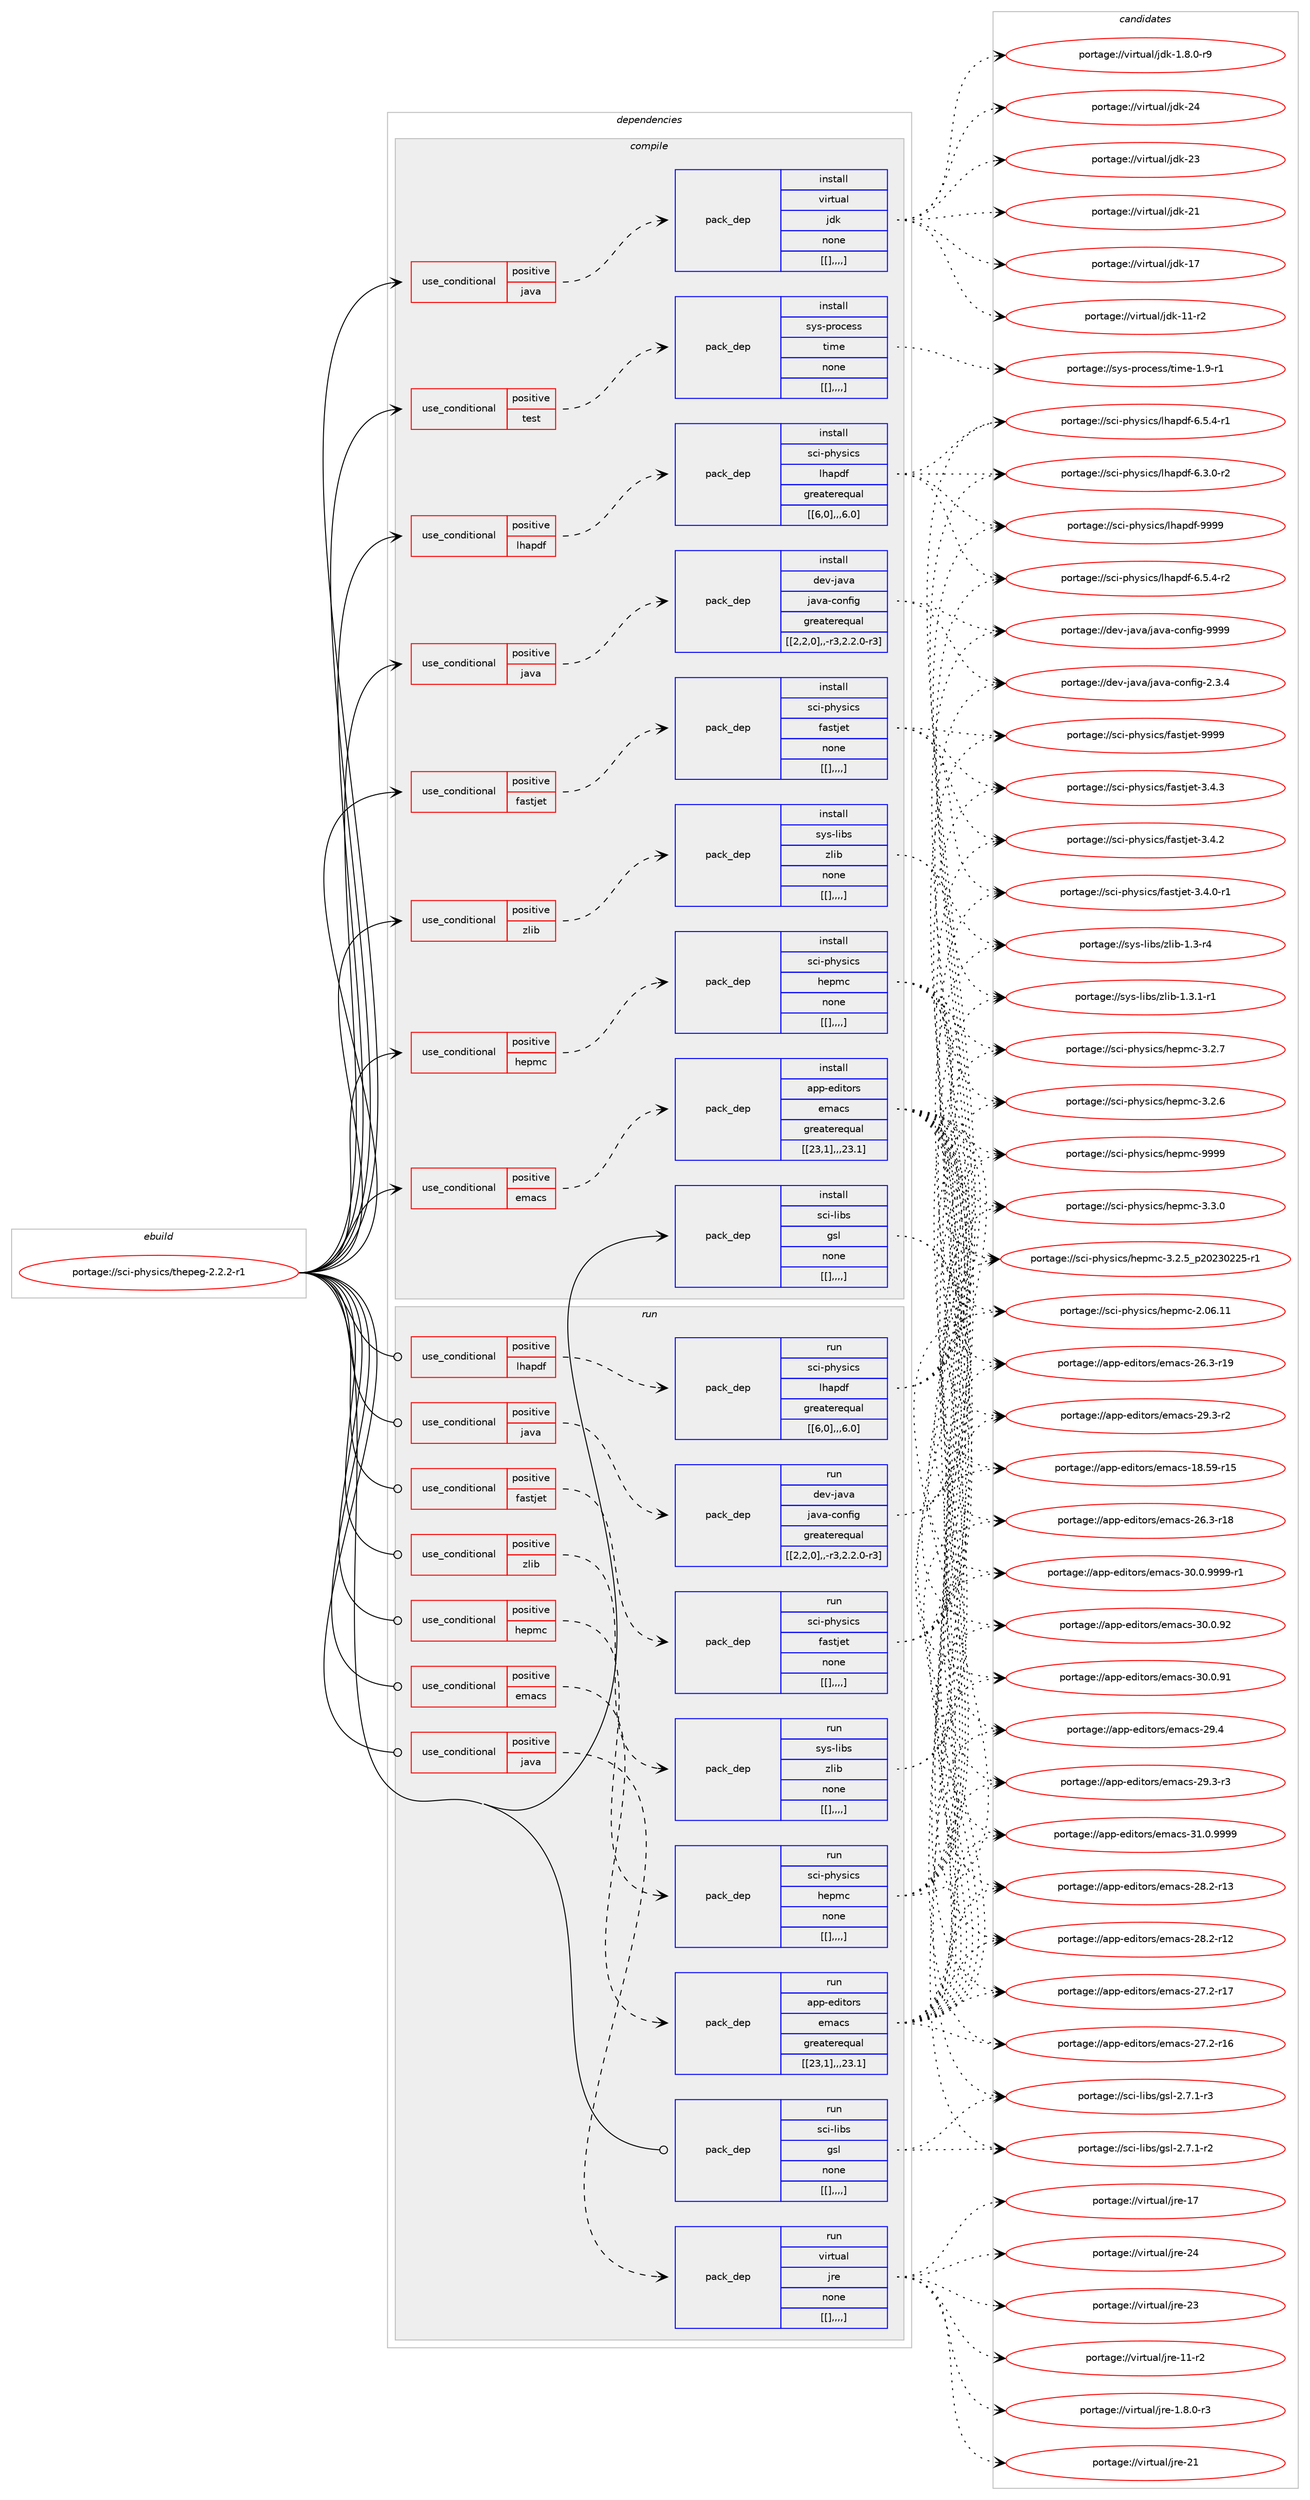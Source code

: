 digraph prolog {

# *************
# Graph options
# *************

newrank=true;
concentrate=true;
compound=true;
graph [rankdir=LR,fontname=Helvetica,fontsize=10,ranksep=1.5];#, ranksep=2.5, nodesep=0.2];
edge  [arrowhead=vee];
node  [fontname=Helvetica,fontsize=10];

# **********
# The ebuild
# **********

subgraph cluster_leftcol {
color=gray;
label=<<i>ebuild</i>>;
id [label="portage://sci-physics/thepeg-2.2.2-r1", color=red, width=4, href="../sci-physics/thepeg-2.2.2-r1.svg"];
}

# ****************
# The dependencies
# ****************

subgraph cluster_midcol {
color=gray;
label=<<i>dependencies</i>>;
subgraph cluster_compile {
fillcolor="#eeeeee";
style=filled;
label=<<i>compile</i>>;
subgraph cond115615 {
dependency434151 [label=<<TABLE BORDER="0" CELLBORDER="1" CELLSPACING="0" CELLPADDING="4"><TR><TD ROWSPAN="3" CELLPADDING="10">use_conditional</TD></TR><TR><TD>positive</TD></TR><TR><TD>emacs</TD></TR></TABLE>>, shape=none, color=red];
subgraph pack315368 {
dependency434181 [label=<<TABLE BORDER="0" CELLBORDER="1" CELLSPACING="0" CELLPADDING="4" WIDTH="220"><TR><TD ROWSPAN="6" CELLPADDING="30">pack_dep</TD></TR><TR><TD WIDTH="110">install</TD></TR><TR><TD>app-editors</TD></TR><TR><TD>emacs</TD></TR><TR><TD>greaterequal</TD></TR><TR><TD>[[23,1],,,23.1]</TD></TR></TABLE>>, shape=none, color=blue];
}
dependency434151:e -> dependency434181:w [weight=20,style="dashed",arrowhead="vee"];
}
id:e -> dependency434151:w [weight=20,style="solid",arrowhead="vee"];
subgraph cond115650 {
dependency434240 [label=<<TABLE BORDER="0" CELLBORDER="1" CELLSPACING="0" CELLPADDING="4"><TR><TD ROWSPAN="3" CELLPADDING="10">use_conditional</TD></TR><TR><TD>positive</TD></TR><TR><TD>fastjet</TD></TR></TABLE>>, shape=none, color=red];
subgraph pack315418 {
dependency434279 [label=<<TABLE BORDER="0" CELLBORDER="1" CELLSPACING="0" CELLPADDING="4" WIDTH="220"><TR><TD ROWSPAN="6" CELLPADDING="30">pack_dep</TD></TR><TR><TD WIDTH="110">install</TD></TR><TR><TD>sci-physics</TD></TR><TR><TD>fastjet</TD></TR><TR><TD>none</TD></TR><TR><TD>[[],,,,]</TD></TR></TABLE>>, shape=none, color=blue];
}
dependency434240:e -> dependency434279:w [weight=20,style="dashed",arrowhead="vee"];
}
id:e -> dependency434240:w [weight=20,style="solid",arrowhead="vee"];
subgraph cond115683 {
dependency434310 [label=<<TABLE BORDER="0" CELLBORDER="1" CELLSPACING="0" CELLPADDING="4"><TR><TD ROWSPAN="3" CELLPADDING="10">use_conditional</TD></TR><TR><TD>positive</TD></TR><TR><TD>hepmc</TD></TR></TABLE>>, shape=none, color=red];
subgraph pack315474 {
dependency434328 [label=<<TABLE BORDER="0" CELLBORDER="1" CELLSPACING="0" CELLPADDING="4" WIDTH="220"><TR><TD ROWSPAN="6" CELLPADDING="30">pack_dep</TD></TR><TR><TD WIDTH="110">install</TD></TR><TR><TD>sci-physics</TD></TR><TR><TD>hepmc</TD></TR><TR><TD>none</TD></TR><TR><TD>[[],,,,]</TD></TR></TABLE>>, shape=none, color=blue];
}
dependency434310:e -> dependency434328:w [weight=20,style="dashed",arrowhead="vee"];
}
id:e -> dependency434310:w [weight=20,style="solid",arrowhead="vee"];
subgraph cond115698 {
dependency434352 [label=<<TABLE BORDER="0" CELLBORDER="1" CELLSPACING="0" CELLPADDING="4"><TR><TD ROWSPAN="3" CELLPADDING="10">use_conditional</TD></TR><TR><TD>positive</TD></TR><TR><TD>java</TD></TR></TABLE>>, shape=none, color=red];
subgraph pack315488 {
dependency434384 [label=<<TABLE BORDER="0" CELLBORDER="1" CELLSPACING="0" CELLPADDING="4" WIDTH="220"><TR><TD ROWSPAN="6" CELLPADDING="30">pack_dep</TD></TR><TR><TD WIDTH="110">install</TD></TR><TR><TD>dev-java</TD></TR><TR><TD>java-config</TD></TR><TR><TD>greaterequal</TD></TR><TR><TD>[[2,2,0],,-r3,2.2.0-r3]</TD></TR></TABLE>>, shape=none, color=blue];
}
dependency434352:e -> dependency434384:w [weight=20,style="dashed",arrowhead="vee"];
}
id:e -> dependency434352:w [weight=20,style="solid",arrowhead="vee"];
subgraph cond115723 {
dependency434459 [label=<<TABLE BORDER="0" CELLBORDER="1" CELLSPACING="0" CELLPADDING="4"><TR><TD ROWSPAN="3" CELLPADDING="10">use_conditional</TD></TR><TR><TD>positive</TD></TR><TR><TD>java</TD></TR></TABLE>>, shape=none, color=red];
subgraph pack315570 {
dependency434487 [label=<<TABLE BORDER="0" CELLBORDER="1" CELLSPACING="0" CELLPADDING="4" WIDTH="220"><TR><TD ROWSPAN="6" CELLPADDING="30">pack_dep</TD></TR><TR><TD WIDTH="110">install</TD></TR><TR><TD>virtual</TD></TR><TR><TD>jdk</TD></TR><TR><TD>none</TD></TR><TR><TD>[[],,,,]</TD></TR></TABLE>>, shape=none, color=blue];
}
dependency434459:e -> dependency434487:w [weight=20,style="dashed",arrowhead="vee"];
}
id:e -> dependency434459:w [weight=20,style="solid",arrowhead="vee"];
subgraph cond115752 {
dependency434515 [label=<<TABLE BORDER="0" CELLBORDER="1" CELLSPACING="0" CELLPADDING="4"><TR><TD ROWSPAN="3" CELLPADDING="10">use_conditional</TD></TR><TR><TD>positive</TD></TR><TR><TD>lhapdf</TD></TR></TABLE>>, shape=none, color=red];
subgraph pack315606 {
dependency434537 [label=<<TABLE BORDER="0" CELLBORDER="1" CELLSPACING="0" CELLPADDING="4" WIDTH="220"><TR><TD ROWSPAN="6" CELLPADDING="30">pack_dep</TD></TR><TR><TD WIDTH="110">install</TD></TR><TR><TD>sci-physics</TD></TR><TR><TD>lhapdf</TD></TR><TR><TD>greaterequal</TD></TR><TR><TD>[[6,0],,,6.0]</TD></TR></TABLE>>, shape=none, color=blue];
}
dependency434515:e -> dependency434537:w [weight=20,style="dashed",arrowhead="vee"];
}
id:e -> dependency434515:w [weight=20,style="solid",arrowhead="vee"];
subgraph cond115773 {
dependency434598 [label=<<TABLE BORDER="0" CELLBORDER="1" CELLSPACING="0" CELLPADDING="4"><TR><TD ROWSPAN="3" CELLPADDING="10">use_conditional</TD></TR><TR><TD>positive</TD></TR><TR><TD>test</TD></TR></TABLE>>, shape=none, color=red];
subgraph pack315655 {
dependency434640 [label=<<TABLE BORDER="0" CELLBORDER="1" CELLSPACING="0" CELLPADDING="4" WIDTH="220"><TR><TD ROWSPAN="6" CELLPADDING="30">pack_dep</TD></TR><TR><TD WIDTH="110">install</TD></TR><TR><TD>sys-process</TD></TR><TR><TD>time</TD></TR><TR><TD>none</TD></TR><TR><TD>[[],,,,]</TD></TR></TABLE>>, shape=none, color=blue];
}
dependency434598:e -> dependency434640:w [weight=20,style="dashed",arrowhead="vee"];
}
id:e -> dependency434598:w [weight=20,style="solid",arrowhead="vee"];
subgraph cond115812 {
dependency434646 [label=<<TABLE BORDER="0" CELLBORDER="1" CELLSPACING="0" CELLPADDING="4"><TR><TD ROWSPAN="3" CELLPADDING="10">use_conditional</TD></TR><TR><TD>positive</TD></TR><TR><TD>zlib</TD></TR></TABLE>>, shape=none, color=red];
subgraph pack315687 {
dependency434692 [label=<<TABLE BORDER="0" CELLBORDER="1" CELLSPACING="0" CELLPADDING="4" WIDTH="220"><TR><TD ROWSPAN="6" CELLPADDING="30">pack_dep</TD></TR><TR><TD WIDTH="110">install</TD></TR><TR><TD>sys-libs</TD></TR><TR><TD>zlib</TD></TR><TR><TD>none</TD></TR><TR><TD>[[],,,,]</TD></TR></TABLE>>, shape=none, color=blue];
}
dependency434646:e -> dependency434692:w [weight=20,style="dashed",arrowhead="vee"];
}
id:e -> dependency434646:w [weight=20,style="solid",arrowhead="vee"];
subgraph pack315716 {
dependency434721 [label=<<TABLE BORDER="0" CELLBORDER="1" CELLSPACING="0" CELLPADDING="4" WIDTH="220"><TR><TD ROWSPAN="6" CELLPADDING="30">pack_dep</TD></TR><TR><TD WIDTH="110">install</TD></TR><TR><TD>sci-libs</TD></TR><TR><TD>gsl</TD></TR><TR><TD>none</TD></TR><TR><TD>[[],,,,]</TD></TR></TABLE>>, shape=none, color=blue];
}
id:e -> dependency434721:w [weight=20,style="solid",arrowhead="vee"];
}
subgraph cluster_compileandrun {
fillcolor="#eeeeee";
style=filled;
label=<<i>compile and run</i>>;
}
subgraph cluster_run {
fillcolor="#eeeeee";
style=filled;
label=<<i>run</i>>;
subgraph cond115840 {
dependency434726 [label=<<TABLE BORDER="0" CELLBORDER="1" CELLSPACING="0" CELLPADDING="4"><TR><TD ROWSPAN="3" CELLPADDING="10">use_conditional</TD></TR><TR><TD>positive</TD></TR><TR><TD>emacs</TD></TR></TABLE>>, shape=none, color=red];
subgraph pack315723 {
dependency434729 [label=<<TABLE BORDER="0" CELLBORDER="1" CELLSPACING="0" CELLPADDING="4" WIDTH="220"><TR><TD ROWSPAN="6" CELLPADDING="30">pack_dep</TD></TR><TR><TD WIDTH="110">run</TD></TR><TR><TD>app-editors</TD></TR><TR><TD>emacs</TD></TR><TR><TD>greaterequal</TD></TR><TR><TD>[[23,1],,,23.1]</TD></TR></TABLE>>, shape=none, color=blue];
}
dependency434726:e -> dependency434729:w [weight=20,style="dashed",arrowhead="vee"];
}
id:e -> dependency434726:w [weight=20,style="solid",arrowhead="odot"];
subgraph cond115854 {
dependency434756 [label=<<TABLE BORDER="0" CELLBORDER="1" CELLSPACING="0" CELLPADDING="4"><TR><TD ROWSPAN="3" CELLPADDING="10">use_conditional</TD></TR><TR><TD>positive</TD></TR><TR><TD>fastjet</TD></TR></TABLE>>, shape=none, color=red];
subgraph pack315768 {
dependency434845 [label=<<TABLE BORDER="0" CELLBORDER="1" CELLSPACING="0" CELLPADDING="4" WIDTH="220"><TR><TD ROWSPAN="6" CELLPADDING="30">pack_dep</TD></TR><TR><TD WIDTH="110">run</TD></TR><TR><TD>sci-physics</TD></TR><TR><TD>fastjet</TD></TR><TR><TD>none</TD></TR><TR><TD>[[],,,,]</TD></TR></TABLE>>, shape=none, color=blue];
}
dependency434756:e -> dependency434845:w [weight=20,style="dashed",arrowhead="vee"];
}
id:e -> dependency434756:w [weight=20,style="solid",arrowhead="odot"];
subgraph cond115892 {
dependency434894 [label=<<TABLE BORDER="0" CELLBORDER="1" CELLSPACING="0" CELLPADDING="4"><TR><TD ROWSPAN="3" CELLPADDING="10">use_conditional</TD></TR><TR><TD>positive</TD></TR><TR><TD>hepmc</TD></TR></TABLE>>, shape=none, color=red];
subgraph pack315841 {
dependency434920 [label=<<TABLE BORDER="0" CELLBORDER="1" CELLSPACING="0" CELLPADDING="4" WIDTH="220"><TR><TD ROWSPAN="6" CELLPADDING="30">pack_dep</TD></TR><TR><TD WIDTH="110">run</TD></TR><TR><TD>sci-physics</TD></TR><TR><TD>hepmc</TD></TR><TR><TD>none</TD></TR><TR><TD>[[],,,,]</TD></TR></TABLE>>, shape=none, color=blue];
}
dependency434894:e -> dependency434920:w [weight=20,style="dashed",arrowhead="vee"];
}
id:e -> dependency434894:w [weight=20,style="solid",arrowhead="odot"];
subgraph cond115922 {
dependency434951 [label=<<TABLE BORDER="0" CELLBORDER="1" CELLSPACING="0" CELLPADDING="4"><TR><TD ROWSPAN="3" CELLPADDING="10">use_conditional</TD></TR><TR><TD>positive</TD></TR><TR><TD>java</TD></TR></TABLE>>, shape=none, color=red];
subgraph pack315857 {
dependency434993 [label=<<TABLE BORDER="0" CELLBORDER="1" CELLSPACING="0" CELLPADDING="4" WIDTH="220"><TR><TD ROWSPAN="6" CELLPADDING="30">pack_dep</TD></TR><TR><TD WIDTH="110">run</TD></TR><TR><TD>dev-java</TD></TR><TR><TD>java-config</TD></TR><TR><TD>greaterequal</TD></TR><TR><TD>[[2,2,0],,-r3,2.2.0-r3]</TD></TR></TABLE>>, shape=none, color=blue];
}
dependency434951:e -> dependency434993:w [weight=20,style="dashed",arrowhead="vee"];
}
id:e -> dependency434951:w [weight=20,style="solid",arrowhead="odot"];
subgraph cond115953 {
dependency435000 [label=<<TABLE BORDER="0" CELLBORDER="1" CELLSPACING="0" CELLPADDING="4"><TR><TD ROWSPAN="3" CELLPADDING="10">use_conditional</TD></TR><TR><TD>positive</TD></TR><TR><TD>java</TD></TR></TABLE>>, shape=none, color=red];
subgraph pack315888 {
dependency435091 [label=<<TABLE BORDER="0" CELLBORDER="1" CELLSPACING="0" CELLPADDING="4" WIDTH="220"><TR><TD ROWSPAN="6" CELLPADDING="30">pack_dep</TD></TR><TR><TD WIDTH="110">run</TD></TR><TR><TD>virtual</TD></TR><TR><TD>jre</TD></TR><TR><TD>none</TD></TR><TR><TD>[[],,,,]</TD></TR></TABLE>>, shape=none, color=blue];
}
dependency435000:e -> dependency435091:w [weight=20,style="dashed",arrowhead="vee"];
}
id:e -> dependency435000:w [weight=20,style="solid",arrowhead="odot"];
subgraph cond115996 {
dependency435145 [label=<<TABLE BORDER="0" CELLBORDER="1" CELLSPACING="0" CELLPADDING="4"><TR><TD ROWSPAN="3" CELLPADDING="10">use_conditional</TD></TR><TR><TD>positive</TD></TR><TR><TD>lhapdf</TD></TR></TABLE>>, shape=none, color=red];
subgraph pack316024 {
dependency435242 [label=<<TABLE BORDER="0" CELLBORDER="1" CELLSPACING="0" CELLPADDING="4" WIDTH="220"><TR><TD ROWSPAN="6" CELLPADDING="30">pack_dep</TD></TR><TR><TD WIDTH="110">run</TD></TR><TR><TD>sci-physics</TD></TR><TR><TD>lhapdf</TD></TR><TR><TD>greaterequal</TD></TR><TR><TD>[[6,0],,,6.0]</TD></TR></TABLE>>, shape=none, color=blue];
}
dependency435145:e -> dependency435242:w [weight=20,style="dashed",arrowhead="vee"];
}
id:e -> dependency435145:w [weight=20,style="solid",arrowhead="odot"];
subgraph cond116051 {
dependency435296 [label=<<TABLE BORDER="0" CELLBORDER="1" CELLSPACING="0" CELLPADDING="4"><TR><TD ROWSPAN="3" CELLPADDING="10">use_conditional</TD></TR><TR><TD>positive</TD></TR><TR><TD>zlib</TD></TR></TABLE>>, shape=none, color=red];
subgraph pack316092 {
dependency435369 [label=<<TABLE BORDER="0" CELLBORDER="1" CELLSPACING="0" CELLPADDING="4" WIDTH="220"><TR><TD ROWSPAN="6" CELLPADDING="30">pack_dep</TD></TR><TR><TD WIDTH="110">run</TD></TR><TR><TD>sys-libs</TD></TR><TR><TD>zlib</TD></TR><TR><TD>none</TD></TR><TR><TD>[[],,,,]</TD></TR></TABLE>>, shape=none, color=blue];
}
dependency435296:e -> dependency435369:w [weight=20,style="dashed",arrowhead="vee"];
}
id:e -> dependency435296:w [weight=20,style="solid",arrowhead="odot"];
subgraph pack316122 {
dependency435417 [label=<<TABLE BORDER="0" CELLBORDER="1" CELLSPACING="0" CELLPADDING="4" WIDTH="220"><TR><TD ROWSPAN="6" CELLPADDING="30">pack_dep</TD></TR><TR><TD WIDTH="110">run</TD></TR><TR><TD>sci-libs</TD></TR><TR><TD>gsl</TD></TR><TR><TD>none</TD></TR><TR><TD>[[],,,,]</TD></TR></TABLE>>, shape=none, color=blue];
}
id:e -> dependency435417:w [weight=20,style="solid",arrowhead="odot"];
}
}

# **************
# The candidates
# **************

subgraph cluster_choices {
rank=same;
color=gray;
label=<<i>candidates</i>>;

subgraph choice315041 {
color=black;
nodesep=1;
choice971121124510110010511611111411547101109979911545514946484657575757 [label="portage://app-editors/emacs-31.0.9999", color=red, width=4,href="../app-editors/emacs-31.0.9999.svg"];
choice9711211245101100105116111114115471011099799115455148464846575757574511449 [label="portage://app-editors/emacs-30.0.9999-r1", color=red, width=4,href="../app-editors/emacs-30.0.9999-r1.svg"];
choice97112112451011001051161111141154710110997991154551484648465750 [label="portage://app-editors/emacs-30.0.92", color=red, width=4,href="../app-editors/emacs-30.0.92.svg"];
choice97112112451011001051161111141154710110997991154551484648465749 [label="portage://app-editors/emacs-30.0.91", color=red, width=4,href="../app-editors/emacs-30.0.91.svg"];
choice97112112451011001051161111141154710110997991154550574652 [label="portage://app-editors/emacs-29.4", color=red, width=4,href="../app-editors/emacs-29.4.svg"];
choice971121124510110010511611111411547101109979911545505746514511451 [label="portage://app-editors/emacs-29.3-r3", color=red, width=4,href="../app-editors/emacs-29.3-r3.svg"];
choice971121124510110010511611111411547101109979911545505746514511450 [label="portage://app-editors/emacs-29.3-r2", color=red, width=4,href="../app-editors/emacs-29.3-r2.svg"];
choice97112112451011001051161111141154710110997991154550564650451144951 [label="portage://app-editors/emacs-28.2-r13", color=red, width=4,href="../app-editors/emacs-28.2-r13.svg"];
choice97112112451011001051161111141154710110997991154550564650451144950 [label="portage://app-editors/emacs-28.2-r12", color=red, width=4,href="../app-editors/emacs-28.2-r12.svg"];
choice97112112451011001051161111141154710110997991154550554650451144955 [label="portage://app-editors/emacs-27.2-r17", color=red, width=4,href="../app-editors/emacs-27.2-r17.svg"];
choice97112112451011001051161111141154710110997991154550554650451144954 [label="portage://app-editors/emacs-27.2-r16", color=red, width=4,href="../app-editors/emacs-27.2-r16.svg"];
choice97112112451011001051161111141154710110997991154550544651451144957 [label="portage://app-editors/emacs-26.3-r19", color=red, width=4,href="../app-editors/emacs-26.3-r19.svg"];
choice97112112451011001051161111141154710110997991154550544651451144956 [label="portage://app-editors/emacs-26.3-r18", color=red, width=4,href="../app-editors/emacs-26.3-r18.svg"];
choice9711211245101100105116111114115471011099799115454956465357451144953 [label="portage://app-editors/emacs-18.59-r15", color=red, width=4,href="../app-editors/emacs-18.59-r15.svg"];
dependency434181:e -> choice971121124510110010511611111411547101109979911545514946484657575757:w [style=dotted,weight="100"];
dependency434181:e -> choice9711211245101100105116111114115471011099799115455148464846575757574511449:w [style=dotted,weight="100"];
dependency434181:e -> choice97112112451011001051161111141154710110997991154551484648465750:w [style=dotted,weight="100"];
dependency434181:e -> choice97112112451011001051161111141154710110997991154551484648465749:w [style=dotted,weight="100"];
dependency434181:e -> choice97112112451011001051161111141154710110997991154550574652:w [style=dotted,weight="100"];
dependency434181:e -> choice971121124510110010511611111411547101109979911545505746514511451:w [style=dotted,weight="100"];
dependency434181:e -> choice971121124510110010511611111411547101109979911545505746514511450:w [style=dotted,weight="100"];
dependency434181:e -> choice97112112451011001051161111141154710110997991154550564650451144951:w [style=dotted,weight="100"];
dependency434181:e -> choice97112112451011001051161111141154710110997991154550564650451144950:w [style=dotted,weight="100"];
dependency434181:e -> choice97112112451011001051161111141154710110997991154550554650451144955:w [style=dotted,weight="100"];
dependency434181:e -> choice97112112451011001051161111141154710110997991154550554650451144954:w [style=dotted,weight="100"];
dependency434181:e -> choice97112112451011001051161111141154710110997991154550544651451144957:w [style=dotted,weight="100"];
dependency434181:e -> choice97112112451011001051161111141154710110997991154550544651451144956:w [style=dotted,weight="100"];
dependency434181:e -> choice9711211245101100105116111114115471011099799115454956465357451144953:w [style=dotted,weight="100"];
}
subgraph choice315051 {
color=black;
nodesep=1;
choice11599105451121041211151059911547102971151161061011164557575757 [label="portage://sci-physics/fastjet-9999", color=red, width=4,href="../sci-physics/fastjet-9999.svg"];
choice1159910545112104121115105991154710297115116106101116455146524651 [label="portage://sci-physics/fastjet-3.4.3", color=red, width=4,href="../sci-physics/fastjet-3.4.3.svg"];
choice1159910545112104121115105991154710297115116106101116455146524650 [label="portage://sci-physics/fastjet-3.4.2", color=red, width=4,href="../sci-physics/fastjet-3.4.2.svg"];
choice11599105451121041211151059911547102971151161061011164551465246484511449 [label="portage://sci-physics/fastjet-3.4.0-r1", color=red, width=4,href="../sci-physics/fastjet-3.4.0-r1.svg"];
dependency434279:e -> choice11599105451121041211151059911547102971151161061011164557575757:w [style=dotted,weight="100"];
dependency434279:e -> choice1159910545112104121115105991154710297115116106101116455146524651:w [style=dotted,weight="100"];
dependency434279:e -> choice1159910545112104121115105991154710297115116106101116455146524650:w [style=dotted,weight="100"];
dependency434279:e -> choice11599105451121041211151059911547102971151161061011164551465246484511449:w [style=dotted,weight="100"];
}
subgraph choice315065 {
color=black;
nodesep=1;
choice11599105451121041211151059911547104101112109994557575757 [label="portage://sci-physics/hepmc-9999", color=red, width=4,href="../sci-physics/hepmc-9999.svg"];
choice1159910545112104121115105991154710410111210999455146514648 [label="portage://sci-physics/hepmc-3.3.0", color=red, width=4,href="../sci-physics/hepmc-3.3.0.svg"];
choice1159910545112104121115105991154710410111210999455146504655 [label="portage://sci-physics/hepmc-3.2.7", color=red, width=4,href="../sci-physics/hepmc-3.2.7.svg"];
choice1159910545112104121115105991154710410111210999455146504654 [label="portage://sci-physics/hepmc-3.2.6", color=red, width=4,href="../sci-physics/hepmc-3.2.6.svg"];
choice11599105451121041211151059911547104101112109994551465046539511250485051485050534511449 [label="portage://sci-physics/hepmc-3.2.5_p20230225-r1", color=red, width=4,href="../sci-physics/hepmc-3.2.5_p20230225-r1.svg"];
choice11599105451121041211151059911547104101112109994550464854464949 [label="portage://sci-physics/hepmc-2.06.11", color=red, width=4,href="../sci-physics/hepmc-2.06.11.svg"];
dependency434328:e -> choice11599105451121041211151059911547104101112109994557575757:w [style=dotted,weight="100"];
dependency434328:e -> choice1159910545112104121115105991154710410111210999455146514648:w [style=dotted,weight="100"];
dependency434328:e -> choice1159910545112104121115105991154710410111210999455146504655:w [style=dotted,weight="100"];
dependency434328:e -> choice1159910545112104121115105991154710410111210999455146504654:w [style=dotted,weight="100"];
dependency434328:e -> choice11599105451121041211151059911547104101112109994551465046539511250485051485050534511449:w [style=dotted,weight="100"];
dependency434328:e -> choice11599105451121041211151059911547104101112109994550464854464949:w [style=dotted,weight="100"];
}
subgraph choice315072 {
color=black;
nodesep=1;
choice10010111845106971189747106971189745991111101021051034557575757 [label="portage://dev-java/java-config-9999", color=red, width=4,href="../dev-java/java-config-9999.svg"];
choice1001011184510697118974710697118974599111110102105103455046514652 [label="portage://dev-java/java-config-2.3.4", color=red, width=4,href="../dev-java/java-config-2.3.4.svg"];
dependency434384:e -> choice10010111845106971189747106971189745991111101021051034557575757:w [style=dotted,weight="100"];
dependency434384:e -> choice1001011184510697118974710697118974599111110102105103455046514652:w [style=dotted,weight="100"];
}
subgraph choice315074 {
color=black;
nodesep=1;
choice1181051141161179710847106100107455052 [label="portage://virtual/jdk-24", color=red, width=4,href="../virtual/jdk-24.svg"];
choice1181051141161179710847106100107455051 [label="portage://virtual/jdk-23", color=red, width=4,href="../virtual/jdk-23.svg"];
choice1181051141161179710847106100107455049 [label="portage://virtual/jdk-21", color=red, width=4,href="../virtual/jdk-21.svg"];
choice1181051141161179710847106100107454955 [label="portage://virtual/jdk-17", color=red, width=4,href="../virtual/jdk-17.svg"];
choice11810511411611797108471061001074549494511450 [label="portage://virtual/jdk-11-r2", color=red, width=4,href="../virtual/jdk-11-r2.svg"];
choice11810511411611797108471061001074549465646484511457 [label="portage://virtual/jdk-1.8.0-r9", color=red, width=4,href="../virtual/jdk-1.8.0-r9.svg"];
dependency434487:e -> choice1181051141161179710847106100107455052:w [style=dotted,weight="100"];
dependency434487:e -> choice1181051141161179710847106100107455051:w [style=dotted,weight="100"];
dependency434487:e -> choice1181051141161179710847106100107455049:w [style=dotted,weight="100"];
dependency434487:e -> choice1181051141161179710847106100107454955:w [style=dotted,weight="100"];
dependency434487:e -> choice11810511411611797108471061001074549494511450:w [style=dotted,weight="100"];
dependency434487:e -> choice11810511411611797108471061001074549465646484511457:w [style=dotted,weight="100"];
}
subgraph choice315088 {
color=black;
nodesep=1;
choice11599105451121041211151059911547108104971121001024557575757 [label="portage://sci-physics/lhapdf-9999", color=red, width=4,href="../sci-physics/lhapdf-9999.svg"];
choice11599105451121041211151059911547108104971121001024554465346524511450 [label="portage://sci-physics/lhapdf-6.5.4-r2", color=red, width=4,href="../sci-physics/lhapdf-6.5.4-r2.svg"];
choice11599105451121041211151059911547108104971121001024554465346524511449 [label="portage://sci-physics/lhapdf-6.5.4-r1", color=red, width=4,href="../sci-physics/lhapdf-6.5.4-r1.svg"];
choice11599105451121041211151059911547108104971121001024554465146484511450 [label="portage://sci-physics/lhapdf-6.3.0-r2", color=red, width=4,href="../sci-physics/lhapdf-6.3.0-r2.svg"];
dependency434537:e -> choice11599105451121041211151059911547108104971121001024557575757:w [style=dotted,weight="100"];
dependency434537:e -> choice11599105451121041211151059911547108104971121001024554465346524511450:w [style=dotted,weight="100"];
dependency434537:e -> choice11599105451121041211151059911547108104971121001024554465346524511449:w [style=dotted,weight="100"];
dependency434537:e -> choice11599105451121041211151059911547108104971121001024554465146484511450:w [style=dotted,weight="100"];
}
subgraph choice315091 {
color=black;
nodesep=1;
choice115121115451121141119910111511547116105109101454946574511449 [label="portage://sys-process/time-1.9-r1", color=red, width=4,href="../sys-process/time-1.9-r1.svg"];
dependency434640:e -> choice115121115451121141119910111511547116105109101454946574511449:w [style=dotted,weight="100"];
}
subgraph choice315092 {
color=black;
nodesep=1;
choice115121115451081059811547122108105984549465146494511449 [label="portage://sys-libs/zlib-1.3.1-r1", color=red, width=4,href="../sys-libs/zlib-1.3.1-r1.svg"];
choice11512111545108105981154712210810598454946514511452 [label="portage://sys-libs/zlib-1.3-r4", color=red, width=4,href="../sys-libs/zlib-1.3-r4.svg"];
dependency434692:e -> choice115121115451081059811547122108105984549465146494511449:w [style=dotted,weight="100"];
dependency434692:e -> choice11512111545108105981154712210810598454946514511452:w [style=dotted,weight="100"];
}
subgraph choice315094 {
color=black;
nodesep=1;
choice115991054510810598115471031151084550465546494511451 [label="portage://sci-libs/gsl-2.7.1-r3", color=red, width=4,href="../sci-libs/gsl-2.7.1-r3.svg"];
choice115991054510810598115471031151084550465546494511450 [label="portage://sci-libs/gsl-2.7.1-r2", color=red, width=4,href="../sci-libs/gsl-2.7.1-r2.svg"];
dependency434721:e -> choice115991054510810598115471031151084550465546494511451:w [style=dotted,weight="100"];
dependency434721:e -> choice115991054510810598115471031151084550465546494511450:w [style=dotted,weight="100"];
}
subgraph choice315096 {
color=black;
nodesep=1;
choice971121124510110010511611111411547101109979911545514946484657575757 [label="portage://app-editors/emacs-31.0.9999", color=red, width=4,href="../app-editors/emacs-31.0.9999.svg"];
choice9711211245101100105116111114115471011099799115455148464846575757574511449 [label="portage://app-editors/emacs-30.0.9999-r1", color=red, width=4,href="../app-editors/emacs-30.0.9999-r1.svg"];
choice97112112451011001051161111141154710110997991154551484648465750 [label="portage://app-editors/emacs-30.0.92", color=red, width=4,href="../app-editors/emacs-30.0.92.svg"];
choice97112112451011001051161111141154710110997991154551484648465749 [label="portage://app-editors/emacs-30.0.91", color=red, width=4,href="../app-editors/emacs-30.0.91.svg"];
choice97112112451011001051161111141154710110997991154550574652 [label="portage://app-editors/emacs-29.4", color=red, width=4,href="../app-editors/emacs-29.4.svg"];
choice971121124510110010511611111411547101109979911545505746514511451 [label="portage://app-editors/emacs-29.3-r3", color=red, width=4,href="../app-editors/emacs-29.3-r3.svg"];
choice971121124510110010511611111411547101109979911545505746514511450 [label="portage://app-editors/emacs-29.3-r2", color=red, width=4,href="../app-editors/emacs-29.3-r2.svg"];
choice97112112451011001051161111141154710110997991154550564650451144951 [label="portage://app-editors/emacs-28.2-r13", color=red, width=4,href="../app-editors/emacs-28.2-r13.svg"];
choice97112112451011001051161111141154710110997991154550564650451144950 [label="portage://app-editors/emacs-28.2-r12", color=red, width=4,href="../app-editors/emacs-28.2-r12.svg"];
choice97112112451011001051161111141154710110997991154550554650451144955 [label="portage://app-editors/emacs-27.2-r17", color=red, width=4,href="../app-editors/emacs-27.2-r17.svg"];
choice97112112451011001051161111141154710110997991154550554650451144954 [label="portage://app-editors/emacs-27.2-r16", color=red, width=4,href="../app-editors/emacs-27.2-r16.svg"];
choice97112112451011001051161111141154710110997991154550544651451144957 [label="portage://app-editors/emacs-26.3-r19", color=red, width=4,href="../app-editors/emacs-26.3-r19.svg"];
choice97112112451011001051161111141154710110997991154550544651451144956 [label="portage://app-editors/emacs-26.3-r18", color=red, width=4,href="../app-editors/emacs-26.3-r18.svg"];
choice9711211245101100105116111114115471011099799115454956465357451144953 [label="portage://app-editors/emacs-18.59-r15", color=red, width=4,href="../app-editors/emacs-18.59-r15.svg"];
dependency434729:e -> choice971121124510110010511611111411547101109979911545514946484657575757:w [style=dotted,weight="100"];
dependency434729:e -> choice9711211245101100105116111114115471011099799115455148464846575757574511449:w [style=dotted,weight="100"];
dependency434729:e -> choice97112112451011001051161111141154710110997991154551484648465750:w [style=dotted,weight="100"];
dependency434729:e -> choice97112112451011001051161111141154710110997991154551484648465749:w [style=dotted,weight="100"];
dependency434729:e -> choice97112112451011001051161111141154710110997991154550574652:w [style=dotted,weight="100"];
dependency434729:e -> choice971121124510110010511611111411547101109979911545505746514511451:w [style=dotted,weight="100"];
dependency434729:e -> choice971121124510110010511611111411547101109979911545505746514511450:w [style=dotted,weight="100"];
dependency434729:e -> choice97112112451011001051161111141154710110997991154550564650451144951:w [style=dotted,weight="100"];
dependency434729:e -> choice97112112451011001051161111141154710110997991154550564650451144950:w [style=dotted,weight="100"];
dependency434729:e -> choice97112112451011001051161111141154710110997991154550554650451144955:w [style=dotted,weight="100"];
dependency434729:e -> choice97112112451011001051161111141154710110997991154550554650451144954:w [style=dotted,weight="100"];
dependency434729:e -> choice97112112451011001051161111141154710110997991154550544651451144957:w [style=dotted,weight="100"];
dependency434729:e -> choice97112112451011001051161111141154710110997991154550544651451144956:w [style=dotted,weight="100"];
dependency434729:e -> choice9711211245101100105116111114115471011099799115454956465357451144953:w [style=dotted,weight="100"];
}
subgraph choice315102 {
color=black;
nodesep=1;
choice11599105451121041211151059911547102971151161061011164557575757 [label="portage://sci-physics/fastjet-9999", color=red, width=4,href="../sci-physics/fastjet-9999.svg"];
choice1159910545112104121115105991154710297115116106101116455146524651 [label="portage://sci-physics/fastjet-3.4.3", color=red, width=4,href="../sci-physics/fastjet-3.4.3.svg"];
choice1159910545112104121115105991154710297115116106101116455146524650 [label="portage://sci-physics/fastjet-3.4.2", color=red, width=4,href="../sci-physics/fastjet-3.4.2.svg"];
choice11599105451121041211151059911547102971151161061011164551465246484511449 [label="portage://sci-physics/fastjet-3.4.0-r1", color=red, width=4,href="../sci-physics/fastjet-3.4.0-r1.svg"];
dependency434845:e -> choice11599105451121041211151059911547102971151161061011164557575757:w [style=dotted,weight="100"];
dependency434845:e -> choice1159910545112104121115105991154710297115116106101116455146524651:w [style=dotted,weight="100"];
dependency434845:e -> choice1159910545112104121115105991154710297115116106101116455146524650:w [style=dotted,weight="100"];
dependency434845:e -> choice11599105451121041211151059911547102971151161061011164551465246484511449:w [style=dotted,weight="100"];
}
subgraph choice315104 {
color=black;
nodesep=1;
choice11599105451121041211151059911547104101112109994557575757 [label="portage://sci-physics/hepmc-9999", color=red, width=4,href="../sci-physics/hepmc-9999.svg"];
choice1159910545112104121115105991154710410111210999455146514648 [label="portage://sci-physics/hepmc-3.3.0", color=red, width=4,href="../sci-physics/hepmc-3.3.0.svg"];
choice1159910545112104121115105991154710410111210999455146504655 [label="portage://sci-physics/hepmc-3.2.7", color=red, width=4,href="../sci-physics/hepmc-3.2.7.svg"];
choice1159910545112104121115105991154710410111210999455146504654 [label="portage://sci-physics/hepmc-3.2.6", color=red, width=4,href="../sci-physics/hepmc-3.2.6.svg"];
choice11599105451121041211151059911547104101112109994551465046539511250485051485050534511449 [label="portage://sci-physics/hepmc-3.2.5_p20230225-r1", color=red, width=4,href="../sci-physics/hepmc-3.2.5_p20230225-r1.svg"];
choice11599105451121041211151059911547104101112109994550464854464949 [label="portage://sci-physics/hepmc-2.06.11", color=red, width=4,href="../sci-physics/hepmc-2.06.11.svg"];
dependency434920:e -> choice11599105451121041211151059911547104101112109994557575757:w [style=dotted,weight="100"];
dependency434920:e -> choice1159910545112104121115105991154710410111210999455146514648:w [style=dotted,weight="100"];
dependency434920:e -> choice1159910545112104121115105991154710410111210999455146504655:w [style=dotted,weight="100"];
dependency434920:e -> choice1159910545112104121115105991154710410111210999455146504654:w [style=dotted,weight="100"];
dependency434920:e -> choice11599105451121041211151059911547104101112109994551465046539511250485051485050534511449:w [style=dotted,weight="100"];
dependency434920:e -> choice11599105451121041211151059911547104101112109994550464854464949:w [style=dotted,weight="100"];
}
subgraph choice315125 {
color=black;
nodesep=1;
choice10010111845106971189747106971189745991111101021051034557575757 [label="portage://dev-java/java-config-9999", color=red, width=4,href="../dev-java/java-config-9999.svg"];
choice1001011184510697118974710697118974599111110102105103455046514652 [label="portage://dev-java/java-config-2.3.4", color=red, width=4,href="../dev-java/java-config-2.3.4.svg"];
dependency434993:e -> choice10010111845106971189747106971189745991111101021051034557575757:w [style=dotted,weight="100"];
dependency434993:e -> choice1001011184510697118974710697118974599111110102105103455046514652:w [style=dotted,weight="100"];
}
subgraph choice315133 {
color=black;
nodesep=1;
choice1181051141161179710847106114101455052 [label="portage://virtual/jre-24", color=red, width=4,href="../virtual/jre-24.svg"];
choice1181051141161179710847106114101455051 [label="portage://virtual/jre-23", color=red, width=4,href="../virtual/jre-23.svg"];
choice1181051141161179710847106114101455049 [label="portage://virtual/jre-21", color=red, width=4,href="../virtual/jre-21.svg"];
choice1181051141161179710847106114101454955 [label="portage://virtual/jre-17", color=red, width=4,href="../virtual/jre-17.svg"];
choice11810511411611797108471061141014549494511450 [label="portage://virtual/jre-11-r2", color=red, width=4,href="../virtual/jre-11-r2.svg"];
choice11810511411611797108471061141014549465646484511451 [label="portage://virtual/jre-1.8.0-r3", color=red, width=4,href="../virtual/jre-1.8.0-r3.svg"];
dependency435091:e -> choice1181051141161179710847106114101455052:w [style=dotted,weight="100"];
dependency435091:e -> choice1181051141161179710847106114101455051:w [style=dotted,weight="100"];
dependency435091:e -> choice1181051141161179710847106114101455049:w [style=dotted,weight="100"];
dependency435091:e -> choice1181051141161179710847106114101454955:w [style=dotted,weight="100"];
dependency435091:e -> choice11810511411611797108471061141014549494511450:w [style=dotted,weight="100"];
dependency435091:e -> choice11810511411611797108471061141014549465646484511451:w [style=dotted,weight="100"];
}
subgraph choice315137 {
color=black;
nodesep=1;
choice11599105451121041211151059911547108104971121001024557575757 [label="portage://sci-physics/lhapdf-9999", color=red, width=4,href="../sci-physics/lhapdf-9999.svg"];
choice11599105451121041211151059911547108104971121001024554465346524511450 [label="portage://sci-physics/lhapdf-6.5.4-r2", color=red, width=4,href="../sci-physics/lhapdf-6.5.4-r2.svg"];
choice11599105451121041211151059911547108104971121001024554465346524511449 [label="portage://sci-physics/lhapdf-6.5.4-r1", color=red, width=4,href="../sci-physics/lhapdf-6.5.4-r1.svg"];
choice11599105451121041211151059911547108104971121001024554465146484511450 [label="portage://sci-physics/lhapdf-6.3.0-r2", color=red, width=4,href="../sci-physics/lhapdf-6.3.0-r2.svg"];
dependency435242:e -> choice11599105451121041211151059911547108104971121001024557575757:w [style=dotted,weight="100"];
dependency435242:e -> choice11599105451121041211151059911547108104971121001024554465346524511450:w [style=dotted,weight="100"];
dependency435242:e -> choice11599105451121041211151059911547108104971121001024554465346524511449:w [style=dotted,weight="100"];
dependency435242:e -> choice11599105451121041211151059911547108104971121001024554465146484511450:w [style=dotted,weight="100"];
}
subgraph choice315164 {
color=black;
nodesep=1;
choice115121115451081059811547122108105984549465146494511449 [label="portage://sys-libs/zlib-1.3.1-r1", color=red, width=4,href="../sys-libs/zlib-1.3.1-r1.svg"];
choice11512111545108105981154712210810598454946514511452 [label="portage://sys-libs/zlib-1.3-r4", color=red, width=4,href="../sys-libs/zlib-1.3-r4.svg"];
dependency435369:e -> choice115121115451081059811547122108105984549465146494511449:w [style=dotted,weight="100"];
dependency435369:e -> choice11512111545108105981154712210810598454946514511452:w [style=dotted,weight="100"];
}
subgraph choice315186 {
color=black;
nodesep=1;
choice115991054510810598115471031151084550465546494511451 [label="portage://sci-libs/gsl-2.7.1-r3", color=red, width=4,href="../sci-libs/gsl-2.7.1-r3.svg"];
choice115991054510810598115471031151084550465546494511450 [label="portage://sci-libs/gsl-2.7.1-r2", color=red, width=4,href="../sci-libs/gsl-2.7.1-r2.svg"];
dependency435417:e -> choice115991054510810598115471031151084550465546494511451:w [style=dotted,weight="100"];
dependency435417:e -> choice115991054510810598115471031151084550465546494511450:w [style=dotted,weight="100"];
}
}

}
